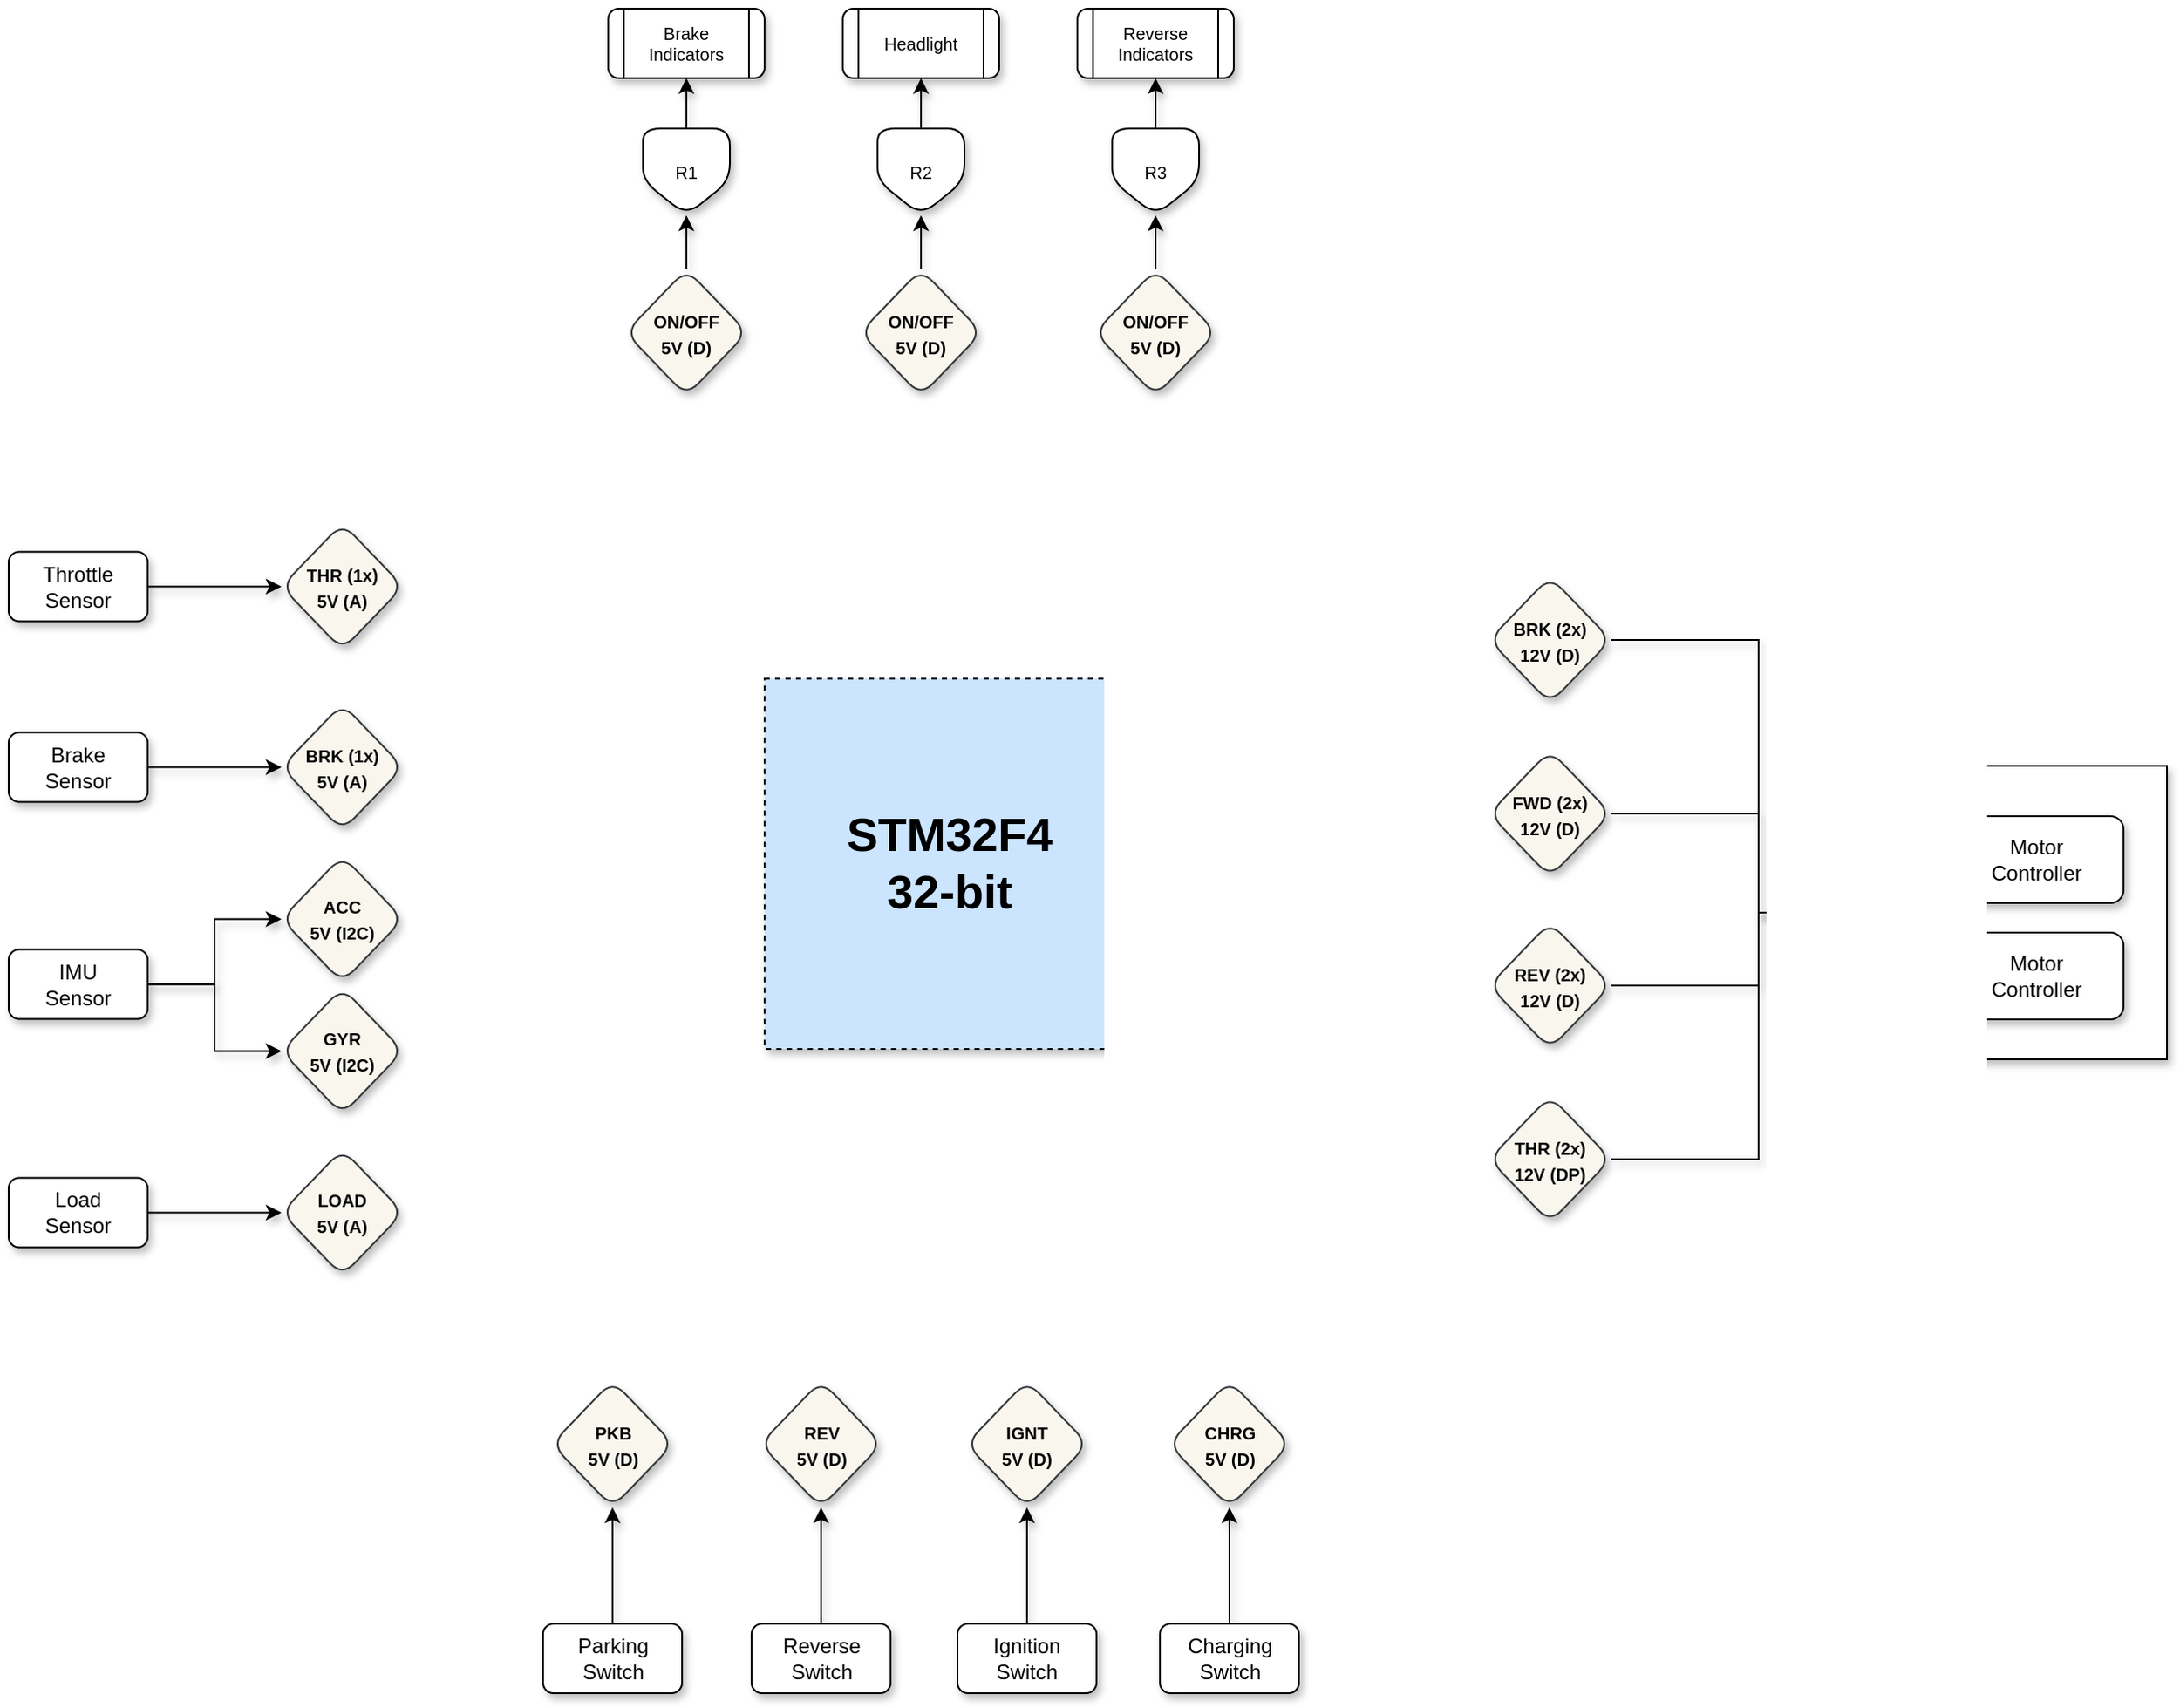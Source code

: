 <mxfile version="16.5.3" type="github">
  <diagram id="Yi_pjQfjcz1Kh0DtfVMH" name="Page-1">
    <mxGraphModel dx="1890" dy="747" grid="1" gridSize="10" guides="1" tooltips="1" connect="1" arrows="1" fold="1" page="1" pageScale="1" pageWidth="827" pageHeight="1169" math="0" shadow="0">
      <root>
        <mxCell id="0" />
        <mxCell id="1" parent="0" />
        <mxCell id="QlWC5XBb-nRQeS2KVwKl-1" value="&lt;font style=&quot;font-size: 27px&quot;&gt;&lt;b&gt;STM32F4&lt;br&gt;32-bit&lt;/b&gt;&lt;/font&gt;" style="whiteSpace=wrap;html=1;aspect=fixed;shadow=1;strokeColor=default;strokeWidth=1;fillColor=#cce5ff;dashed=1;" vertex="1" parent="1">
          <mxGeometry x="180" y="505.75" width="213.25" height="213.25" as="geometry" />
        </mxCell>
        <mxCell id="QlWC5XBb-nRQeS2KVwKl-35" style="edgeStyle=orthogonalEdgeStyle;rounded=0;orthogonalLoop=1;jettySize=auto;html=1;exitX=1;exitY=0.5;exitDx=0;exitDy=0;entryX=0;entryY=0.5;entryDx=0;entryDy=0;fontSize=10;shadow=1;" edge="1" parent="1" source="QlWC5XBb-nRQeS2KVwKl-6" target="QlWC5XBb-nRQeS2KVwKl-12">
          <mxGeometry relative="1" as="geometry" />
        </mxCell>
        <mxCell id="QlWC5XBb-nRQeS2KVwKl-6" value="&lt;font style=&quot;font-size: 10px&quot;&gt;&lt;b&gt;BRK (2x)&lt;br&gt;12V (D)&lt;/b&gt;&lt;/font&gt;" style="rhombus;whiteSpace=wrap;html=1;shadow=1;rounded=1;fillColor=#f9f7ed;strokeColor=#36393d;" vertex="1" parent="1">
          <mxGeometry x="597" y="447" width="70" height="73" as="geometry" />
        </mxCell>
        <mxCell id="QlWC5XBb-nRQeS2KVwKl-12" value="" style="rounded=0;whiteSpace=wrap;html=1;shadow=1;" vertex="1" parent="1">
          <mxGeometry x="837" y="556" width="150" height="169" as="geometry" />
        </mxCell>
        <mxCell id="QlWC5XBb-nRQeS2KVwKl-2" value="Motor&lt;br&gt;Controller" style="rounded=1;whiteSpace=wrap;html=1;shadow=1;" vertex="1" parent="1">
          <mxGeometry x="862" y="585" width="100" height="50" as="geometry" />
        </mxCell>
        <mxCell id="QlWC5XBb-nRQeS2KVwKl-3" value="Motor&lt;br&gt;Controller" style="rounded=1;whiteSpace=wrap;html=1;shadow=1;" vertex="1" parent="1">
          <mxGeometry x="862" y="652" width="100" height="50" as="geometry" />
        </mxCell>
        <mxCell id="QlWC5XBb-nRQeS2KVwKl-38" style="edgeStyle=orthogonalEdgeStyle;rounded=0;orthogonalLoop=1;jettySize=auto;html=1;fontSize=10;shadow=1;" edge="1" parent="1" source="QlWC5XBb-nRQeS2KVwKl-22" target="QlWC5XBb-nRQeS2KVwKl-37">
          <mxGeometry relative="1" as="geometry" />
        </mxCell>
        <mxCell id="QlWC5XBb-nRQeS2KVwKl-22" value="Brake&lt;br&gt;Sensor" style="rounded=1;whiteSpace=wrap;html=1;shadow=1;" vertex="1" parent="1">
          <mxGeometry x="-255" y="536.75" width="80" height="40" as="geometry" />
        </mxCell>
        <mxCell id="QlWC5XBb-nRQeS2KVwKl-41" style="edgeStyle=orthogonalEdgeStyle;rounded=0;orthogonalLoop=1;jettySize=auto;html=1;entryX=0;entryY=0.5;entryDx=0;entryDy=0;fontSize=10;shadow=1;" edge="1" parent="1" source="QlWC5XBb-nRQeS2KVwKl-23" target="QlWC5XBb-nRQeS2KVwKl-39">
          <mxGeometry relative="1" as="geometry" />
        </mxCell>
        <mxCell id="QlWC5XBb-nRQeS2KVwKl-42" style="edgeStyle=orthogonalEdgeStyle;rounded=0;orthogonalLoop=1;jettySize=auto;html=1;exitX=1;exitY=0.5;exitDx=0;exitDy=0;entryX=0;entryY=0.5;entryDx=0;entryDy=0;fontSize=10;shadow=1;" edge="1" parent="1" source="QlWC5XBb-nRQeS2KVwKl-23" target="QlWC5XBb-nRQeS2KVwKl-40">
          <mxGeometry relative="1" as="geometry" />
        </mxCell>
        <mxCell id="QlWC5XBb-nRQeS2KVwKl-23" value="IMU&lt;br&gt;Sensor" style="rounded=1;whiteSpace=wrap;html=1;shadow=1;" vertex="1" parent="1">
          <mxGeometry x="-255" y="661.75" width="80" height="40" as="geometry" />
        </mxCell>
        <mxCell id="QlWC5XBb-nRQeS2KVwKl-33" style="edgeStyle=orthogonalEdgeStyle;rounded=0;orthogonalLoop=1;jettySize=auto;html=1;exitX=1;exitY=0.5;exitDx=0;exitDy=0;entryX=0;entryY=0.5;entryDx=0;entryDy=0;fontSize=10;shadow=1;" edge="1" parent="1" source="QlWC5XBb-nRQeS2KVwKl-30" target="QlWC5XBb-nRQeS2KVwKl-12">
          <mxGeometry relative="1" as="geometry" />
        </mxCell>
        <mxCell id="QlWC5XBb-nRQeS2KVwKl-30" value="&lt;font style=&quot;font-size: 10px&quot;&gt;&lt;b&gt;FWD (2x)&lt;br&gt;12V (D)&lt;/b&gt;&lt;/font&gt;" style="rhombus;whiteSpace=wrap;html=1;shadow=1;rounded=1;fillColor=#f9f7ed;strokeColor=#36393d;" vertex="1" parent="1">
          <mxGeometry x="597" y="547" width="70" height="73" as="geometry" />
        </mxCell>
        <mxCell id="QlWC5XBb-nRQeS2KVwKl-34" style="edgeStyle=orthogonalEdgeStyle;rounded=0;orthogonalLoop=1;jettySize=auto;html=1;exitX=1;exitY=0.5;exitDx=0;exitDy=0;entryX=0;entryY=0.5;entryDx=0;entryDy=0;fontSize=10;shadow=1;" edge="1" parent="1" source="QlWC5XBb-nRQeS2KVwKl-31" target="QlWC5XBb-nRQeS2KVwKl-12">
          <mxGeometry relative="1" as="geometry" />
        </mxCell>
        <mxCell id="QlWC5XBb-nRQeS2KVwKl-31" value="&lt;font style=&quot;font-size: 10px&quot;&gt;&lt;b&gt;REV (2x)&lt;br&gt;12V (D)&lt;/b&gt;&lt;/font&gt;" style="rhombus;whiteSpace=wrap;html=1;shadow=1;rounded=1;fillColor=#f9f7ed;strokeColor=#36393d;" vertex="1" parent="1">
          <mxGeometry x="597" y="646" width="70" height="73" as="geometry" />
        </mxCell>
        <mxCell id="QlWC5XBb-nRQeS2KVwKl-36" style="edgeStyle=orthogonalEdgeStyle;rounded=0;orthogonalLoop=1;jettySize=auto;html=1;exitX=1;exitY=0.5;exitDx=0;exitDy=0;entryX=0;entryY=0.5;entryDx=0;entryDy=0;fontSize=10;shadow=1;" edge="1" parent="1" source="QlWC5XBb-nRQeS2KVwKl-32" target="QlWC5XBb-nRQeS2KVwKl-12">
          <mxGeometry relative="1" as="geometry" />
        </mxCell>
        <mxCell id="QlWC5XBb-nRQeS2KVwKl-32" value="&lt;font style=&quot;font-size: 10px&quot;&gt;&lt;b&gt;THR (2x)&lt;br&gt;12V (DP)&lt;/b&gt;&lt;/font&gt;" style="rhombus;whiteSpace=wrap;html=1;shadow=1;rounded=1;fillColor=#f9f7ed;strokeColor=#36393d;" vertex="1" parent="1">
          <mxGeometry x="597" y="746" width="70" height="73" as="geometry" />
        </mxCell>
        <mxCell id="QlWC5XBb-nRQeS2KVwKl-37" value="&lt;font style=&quot;font-size: 10px&quot;&gt;&lt;b&gt;BRK (1x)&lt;br&gt;5V (A)&lt;br&gt;&lt;/b&gt;&lt;/font&gt;" style="rhombus;whiteSpace=wrap;html=1;shadow=1;rounded=1;fillColor=#f9f7ed;strokeColor=#36393d;" vertex="1" parent="1">
          <mxGeometry x="-98" y="520.25" width="70" height="73" as="geometry" />
        </mxCell>
        <mxCell id="QlWC5XBb-nRQeS2KVwKl-39" value="&lt;font style=&quot;font-size: 10px&quot;&gt;&lt;b&gt;ACC&lt;br&gt;5V (I2C)&lt;br&gt;&lt;/b&gt;&lt;/font&gt;" style="rhombus;whiteSpace=wrap;html=1;shadow=1;rounded=1;fillColor=#f9f7ed;strokeColor=#36393d;" vertex="1" parent="1">
          <mxGeometry x="-98" y="607.75" width="70" height="73" as="geometry" />
        </mxCell>
        <mxCell id="QlWC5XBb-nRQeS2KVwKl-40" value="&lt;font style=&quot;font-size: 10px&quot;&gt;&lt;b&gt;GYR&lt;br&gt;5V (I2C)&lt;br&gt;&lt;/b&gt;&lt;/font&gt;" style="rhombus;whiteSpace=wrap;html=1;shadow=1;rounded=1;fillColor=#f9f7ed;strokeColor=#36393d;" vertex="1" parent="1">
          <mxGeometry x="-98" y="683.75" width="70" height="73" as="geometry" />
        </mxCell>
        <mxCell id="QlWC5XBb-nRQeS2KVwKl-45" style="edgeStyle=orthogonalEdgeStyle;rounded=0;orthogonalLoop=1;jettySize=auto;html=1;entryX=0;entryY=0.5;entryDx=0;entryDy=0;fontSize=10;shadow=1;" edge="1" parent="1" source="QlWC5XBb-nRQeS2KVwKl-43" target="QlWC5XBb-nRQeS2KVwKl-44">
          <mxGeometry relative="1" as="geometry" />
        </mxCell>
        <mxCell id="QlWC5XBb-nRQeS2KVwKl-43" value="Load&lt;br&gt;Sensor" style="rounded=1;whiteSpace=wrap;html=1;shadow=1;" vertex="1" parent="1">
          <mxGeometry x="-255" y="793.25" width="80" height="40" as="geometry" />
        </mxCell>
        <mxCell id="QlWC5XBb-nRQeS2KVwKl-44" value="&lt;font style=&quot;font-size: 10px&quot;&gt;&lt;b&gt;LOAD&lt;br&gt;5V (A)&lt;br&gt;&lt;/b&gt;&lt;/font&gt;" style="rhombus;whiteSpace=wrap;html=1;shadow=1;rounded=1;fillColor=#f9f7ed;strokeColor=#36393d;" vertex="1" parent="1">
          <mxGeometry x="-98" y="776.75" width="70" height="73" as="geometry" />
        </mxCell>
        <mxCell id="QlWC5XBb-nRQeS2KVwKl-48" style="edgeStyle=orthogonalEdgeStyle;rounded=0;orthogonalLoop=1;jettySize=auto;html=1;fontSize=10;shadow=1;" edge="1" parent="1" source="QlWC5XBb-nRQeS2KVwKl-46" target="QlWC5XBb-nRQeS2KVwKl-47">
          <mxGeometry relative="1" as="geometry" />
        </mxCell>
        <mxCell id="QlWC5XBb-nRQeS2KVwKl-46" value="Throttle&lt;br&gt;Sensor" style="rounded=1;whiteSpace=wrap;html=1;shadow=1;" vertex="1" parent="1">
          <mxGeometry x="-255" y="432.75" width="80" height="40" as="geometry" />
        </mxCell>
        <mxCell id="QlWC5XBb-nRQeS2KVwKl-47" value="&lt;font style=&quot;font-size: 10px&quot;&gt;&lt;b&gt;THR (1x)&lt;br&gt;5V (A)&lt;br&gt;&lt;/b&gt;&lt;/font&gt;" style="rhombus;whiteSpace=wrap;html=1;shadow=1;rounded=1;fillColor=#f9f7ed;strokeColor=#36393d;" vertex="1" parent="1">
          <mxGeometry x="-98" y="416.25" width="70" height="73" as="geometry" />
        </mxCell>
        <mxCell id="QlWC5XBb-nRQeS2KVwKl-49" value="Headlight" style="shape=process;whiteSpace=wrap;html=1;backgroundOutline=1;rounded=1;fontSize=10;shadow=1;" vertex="1" parent="1">
          <mxGeometry x="225" y="120" width="90" height="40" as="geometry" />
        </mxCell>
        <mxCell id="QlWC5XBb-nRQeS2KVwKl-68" style="edgeStyle=orthogonalEdgeStyle;rounded=0;orthogonalLoop=1;jettySize=auto;html=1;exitX=0.5;exitY=0;exitDx=0;exitDy=0;shadow=1;fontSize=10;" edge="1" parent="1" source="QlWC5XBb-nRQeS2KVwKl-53" target="QlWC5XBb-nRQeS2KVwKl-62">
          <mxGeometry relative="1" as="geometry" />
        </mxCell>
        <mxCell id="QlWC5XBb-nRQeS2KVwKl-53" value="&lt;font style=&quot;font-size: 10px&quot;&gt;&lt;b&gt;ON/OFF&lt;br&gt;5V (D)&lt;/b&gt;&lt;/font&gt;" style="rhombus;whiteSpace=wrap;html=1;shadow=1;rounded=1;fillColor=#f9f7ed;strokeColor=#36393d;" vertex="1" parent="1">
          <mxGeometry x="235" y="270" width="70" height="73" as="geometry" />
        </mxCell>
        <mxCell id="QlWC5XBb-nRQeS2KVwKl-54" value="Brake&lt;br&gt;Indicators" style="shape=process;whiteSpace=wrap;html=1;backgroundOutline=1;rounded=1;fontSize=10;shadow=1;" vertex="1" parent="1">
          <mxGeometry x="90" y="120" width="90" height="40" as="geometry" />
        </mxCell>
        <mxCell id="QlWC5XBb-nRQeS2KVwKl-55" value="Reverse&lt;br&gt;Indicators" style="shape=process;whiteSpace=wrap;html=1;backgroundOutline=1;rounded=1;fontSize=10;shadow=1;" vertex="1" parent="1">
          <mxGeometry x="360" y="120" width="90" height="40" as="geometry" />
        </mxCell>
        <mxCell id="QlWC5XBb-nRQeS2KVwKl-65" style="edgeStyle=orthogonalEdgeStyle;rounded=0;orthogonalLoop=1;jettySize=auto;html=1;exitX=0.5;exitY=0;exitDx=0;exitDy=0;entryX=0.5;entryY=1;entryDx=0;entryDy=0;shadow=1;fontSize=10;" edge="1" parent="1" source="QlWC5XBb-nRQeS2KVwKl-56" target="QlWC5XBb-nRQeS2KVwKl-61">
          <mxGeometry relative="1" as="geometry" />
        </mxCell>
        <mxCell id="QlWC5XBb-nRQeS2KVwKl-56" value="&lt;font style=&quot;font-size: 10px&quot;&gt;&lt;b&gt;ON/OFF&lt;br&gt;5V (D)&lt;/b&gt;&lt;/font&gt;" style="rhombus;whiteSpace=wrap;html=1;shadow=1;rounded=1;fillColor=#f9f7ed;strokeColor=#36393d;" vertex="1" parent="1">
          <mxGeometry x="100" y="270" width="70" height="73" as="geometry" />
        </mxCell>
        <mxCell id="QlWC5XBb-nRQeS2KVwKl-67" style="edgeStyle=orthogonalEdgeStyle;rounded=0;orthogonalLoop=1;jettySize=auto;html=1;exitX=0.5;exitY=0;exitDx=0;exitDy=0;entryX=0.5;entryY=1;entryDx=0;entryDy=0;shadow=1;fontSize=10;" edge="1" parent="1" source="QlWC5XBb-nRQeS2KVwKl-57" target="QlWC5XBb-nRQeS2KVwKl-63">
          <mxGeometry relative="1" as="geometry" />
        </mxCell>
        <mxCell id="QlWC5XBb-nRQeS2KVwKl-57" value="&lt;font style=&quot;font-size: 10px&quot;&gt;&lt;b&gt;ON/OFF&lt;br&gt;5V (D)&lt;/b&gt;&lt;/font&gt;" style="rhombus;whiteSpace=wrap;html=1;shadow=1;rounded=1;fillColor=#f9f7ed;strokeColor=#36393d;" vertex="1" parent="1">
          <mxGeometry x="370" y="270" width="70" height="73" as="geometry" />
        </mxCell>
        <mxCell id="QlWC5XBb-nRQeS2KVwKl-69" style="edgeStyle=orthogonalEdgeStyle;rounded=0;orthogonalLoop=1;jettySize=auto;html=1;exitX=0.5;exitY=0;exitDx=0;exitDy=0;entryX=0.5;entryY=1;entryDx=0;entryDy=0;shadow=1;fontSize=10;" edge="1" parent="1" source="QlWC5XBb-nRQeS2KVwKl-61" target="QlWC5XBb-nRQeS2KVwKl-54">
          <mxGeometry relative="1" as="geometry" />
        </mxCell>
        <mxCell id="QlWC5XBb-nRQeS2KVwKl-61" value="R1" style="shape=offPageConnector;whiteSpace=wrap;html=1;rounded=1;shadow=1;fontSize=10;size=0.4;" vertex="1" parent="1">
          <mxGeometry x="110" y="189" width="50" height="50" as="geometry" />
        </mxCell>
        <mxCell id="QlWC5XBb-nRQeS2KVwKl-70" value="" style="edgeStyle=orthogonalEdgeStyle;rounded=0;orthogonalLoop=1;jettySize=auto;html=1;shadow=1;fontSize=10;" edge="1" parent="1" source="QlWC5XBb-nRQeS2KVwKl-62" target="QlWC5XBb-nRQeS2KVwKl-49">
          <mxGeometry relative="1" as="geometry" />
        </mxCell>
        <mxCell id="QlWC5XBb-nRQeS2KVwKl-62" value="R2" style="shape=offPageConnector;whiteSpace=wrap;html=1;rounded=1;shadow=1;fontSize=10;size=0.4;" vertex="1" parent="1">
          <mxGeometry x="245" y="189" width="50" height="50" as="geometry" />
        </mxCell>
        <mxCell id="QlWC5XBb-nRQeS2KVwKl-71" style="edgeStyle=orthogonalEdgeStyle;rounded=0;orthogonalLoop=1;jettySize=auto;html=1;exitX=0.5;exitY=0;exitDx=0;exitDy=0;entryX=0.5;entryY=1;entryDx=0;entryDy=0;shadow=1;fontSize=10;" edge="1" parent="1" source="QlWC5XBb-nRQeS2KVwKl-63" target="QlWC5XBb-nRQeS2KVwKl-55">
          <mxGeometry relative="1" as="geometry" />
        </mxCell>
        <mxCell id="QlWC5XBb-nRQeS2KVwKl-63" value="R3" style="shape=offPageConnector;whiteSpace=wrap;html=1;rounded=1;shadow=1;fontSize=10;size=0.4;" vertex="1" parent="1">
          <mxGeometry x="380" y="189" width="50" height="50" as="geometry" />
        </mxCell>
        <mxCell id="QlWC5XBb-nRQeS2KVwKl-82" style="edgeStyle=orthogonalEdgeStyle;rounded=0;orthogonalLoop=1;jettySize=auto;html=1;exitX=0.5;exitY=0;exitDx=0;exitDy=0;entryX=0.5;entryY=1;entryDx=0;entryDy=0;shadow=1;fontSize=27;" edge="1" parent="1" source="QlWC5XBb-nRQeS2KVwKl-73" target="QlWC5XBb-nRQeS2KVwKl-78">
          <mxGeometry relative="1" as="geometry" />
        </mxCell>
        <mxCell id="QlWC5XBb-nRQeS2KVwKl-73" value="Parking&lt;br&gt;Switch" style="rounded=1;whiteSpace=wrap;html=1;shadow=1;" vertex="1" parent="1">
          <mxGeometry x="52.5" y="1050" width="80" height="40" as="geometry" />
        </mxCell>
        <mxCell id="QlWC5XBb-nRQeS2KVwKl-83" style="edgeStyle=orthogonalEdgeStyle;rounded=0;orthogonalLoop=1;jettySize=auto;html=1;exitX=0.5;exitY=0;exitDx=0;exitDy=0;entryX=0.5;entryY=1;entryDx=0;entryDy=0;shadow=1;fontSize=27;" edge="1" parent="1" source="QlWC5XBb-nRQeS2KVwKl-74" target="QlWC5XBb-nRQeS2KVwKl-79">
          <mxGeometry relative="1" as="geometry" />
        </mxCell>
        <mxCell id="QlWC5XBb-nRQeS2KVwKl-74" value="Reverse&lt;br&gt;Switch" style="rounded=1;whiteSpace=wrap;html=1;shadow=1;" vertex="1" parent="1">
          <mxGeometry x="172.5" y="1050" width="80" height="40" as="geometry" />
        </mxCell>
        <mxCell id="QlWC5XBb-nRQeS2KVwKl-85" style="edgeStyle=orthogonalEdgeStyle;rounded=0;orthogonalLoop=1;jettySize=auto;html=1;exitX=0.5;exitY=0;exitDx=0;exitDy=0;entryX=0.5;entryY=1;entryDx=0;entryDy=0;shadow=1;fontSize=27;" edge="1" parent="1" source="QlWC5XBb-nRQeS2KVwKl-75" target="QlWC5XBb-nRQeS2KVwKl-81">
          <mxGeometry relative="1" as="geometry" />
        </mxCell>
        <mxCell id="QlWC5XBb-nRQeS2KVwKl-75" value="Charging&lt;br&gt;Switch" style="rounded=1;whiteSpace=wrap;html=1;shadow=1;" vertex="1" parent="1">
          <mxGeometry x="407.5" y="1050" width="80" height="40" as="geometry" />
        </mxCell>
        <mxCell id="QlWC5XBb-nRQeS2KVwKl-84" style="edgeStyle=orthogonalEdgeStyle;rounded=0;orthogonalLoop=1;jettySize=auto;html=1;exitX=0.5;exitY=0;exitDx=0;exitDy=0;entryX=0.5;entryY=1;entryDx=0;entryDy=0;shadow=1;fontSize=27;" edge="1" parent="1" source="QlWC5XBb-nRQeS2KVwKl-76" target="QlWC5XBb-nRQeS2KVwKl-80">
          <mxGeometry relative="1" as="geometry" />
        </mxCell>
        <mxCell id="QlWC5XBb-nRQeS2KVwKl-76" value="Ignition&lt;br&gt;Switch" style="rounded=1;whiteSpace=wrap;html=1;shadow=1;" vertex="1" parent="1">
          <mxGeometry x="291" y="1050" width="80" height="40" as="geometry" />
        </mxCell>
        <mxCell id="QlWC5XBb-nRQeS2KVwKl-78" value="&lt;font style=&quot;font-size: 10px&quot;&gt;&lt;b&gt;PKB&lt;br&gt;5V (D)&lt;br&gt;&lt;/b&gt;&lt;/font&gt;" style="rhombus;whiteSpace=wrap;html=1;shadow=1;rounded=1;fillColor=#f9f7ed;strokeColor=#36393d;" vertex="1" parent="1">
          <mxGeometry x="57.5" y="910" width="70" height="73" as="geometry" />
        </mxCell>
        <mxCell id="QlWC5XBb-nRQeS2KVwKl-79" value="&lt;font style=&quot;font-size: 10px&quot;&gt;&lt;b&gt;REV&lt;br&gt;5V (D)&lt;br&gt;&lt;/b&gt;&lt;/font&gt;" style="rhombus;whiteSpace=wrap;html=1;shadow=1;rounded=1;fillColor=#f9f7ed;strokeColor=#36393d;" vertex="1" parent="1">
          <mxGeometry x="177.5" y="910" width="70" height="73" as="geometry" />
        </mxCell>
        <mxCell id="QlWC5XBb-nRQeS2KVwKl-80" value="&lt;font style=&quot;font-size: 10px&quot;&gt;&lt;b&gt;IGNT&lt;br&gt;5V (D)&lt;br&gt;&lt;/b&gt;&lt;/font&gt;" style="rhombus;whiteSpace=wrap;html=1;shadow=1;rounded=1;fillColor=#f9f7ed;strokeColor=#36393d;" vertex="1" parent="1">
          <mxGeometry x="296" y="910" width="70" height="73" as="geometry" />
        </mxCell>
        <mxCell id="QlWC5XBb-nRQeS2KVwKl-81" value="&lt;font style=&quot;font-size: 10px&quot;&gt;&lt;b&gt;CHRG&lt;br&gt;5V (D)&lt;br&gt;&lt;/b&gt;&lt;/font&gt;" style="rhombus;whiteSpace=wrap;html=1;shadow=1;rounded=1;fillColor=#f9f7ed;strokeColor=#36393d;" vertex="1" parent="1">
          <mxGeometry x="412.5" y="910" width="70" height="73" as="geometry" />
        </mxCell>
      </root>
    </mxGraphModel>
  </diagram>
</mxfile>
